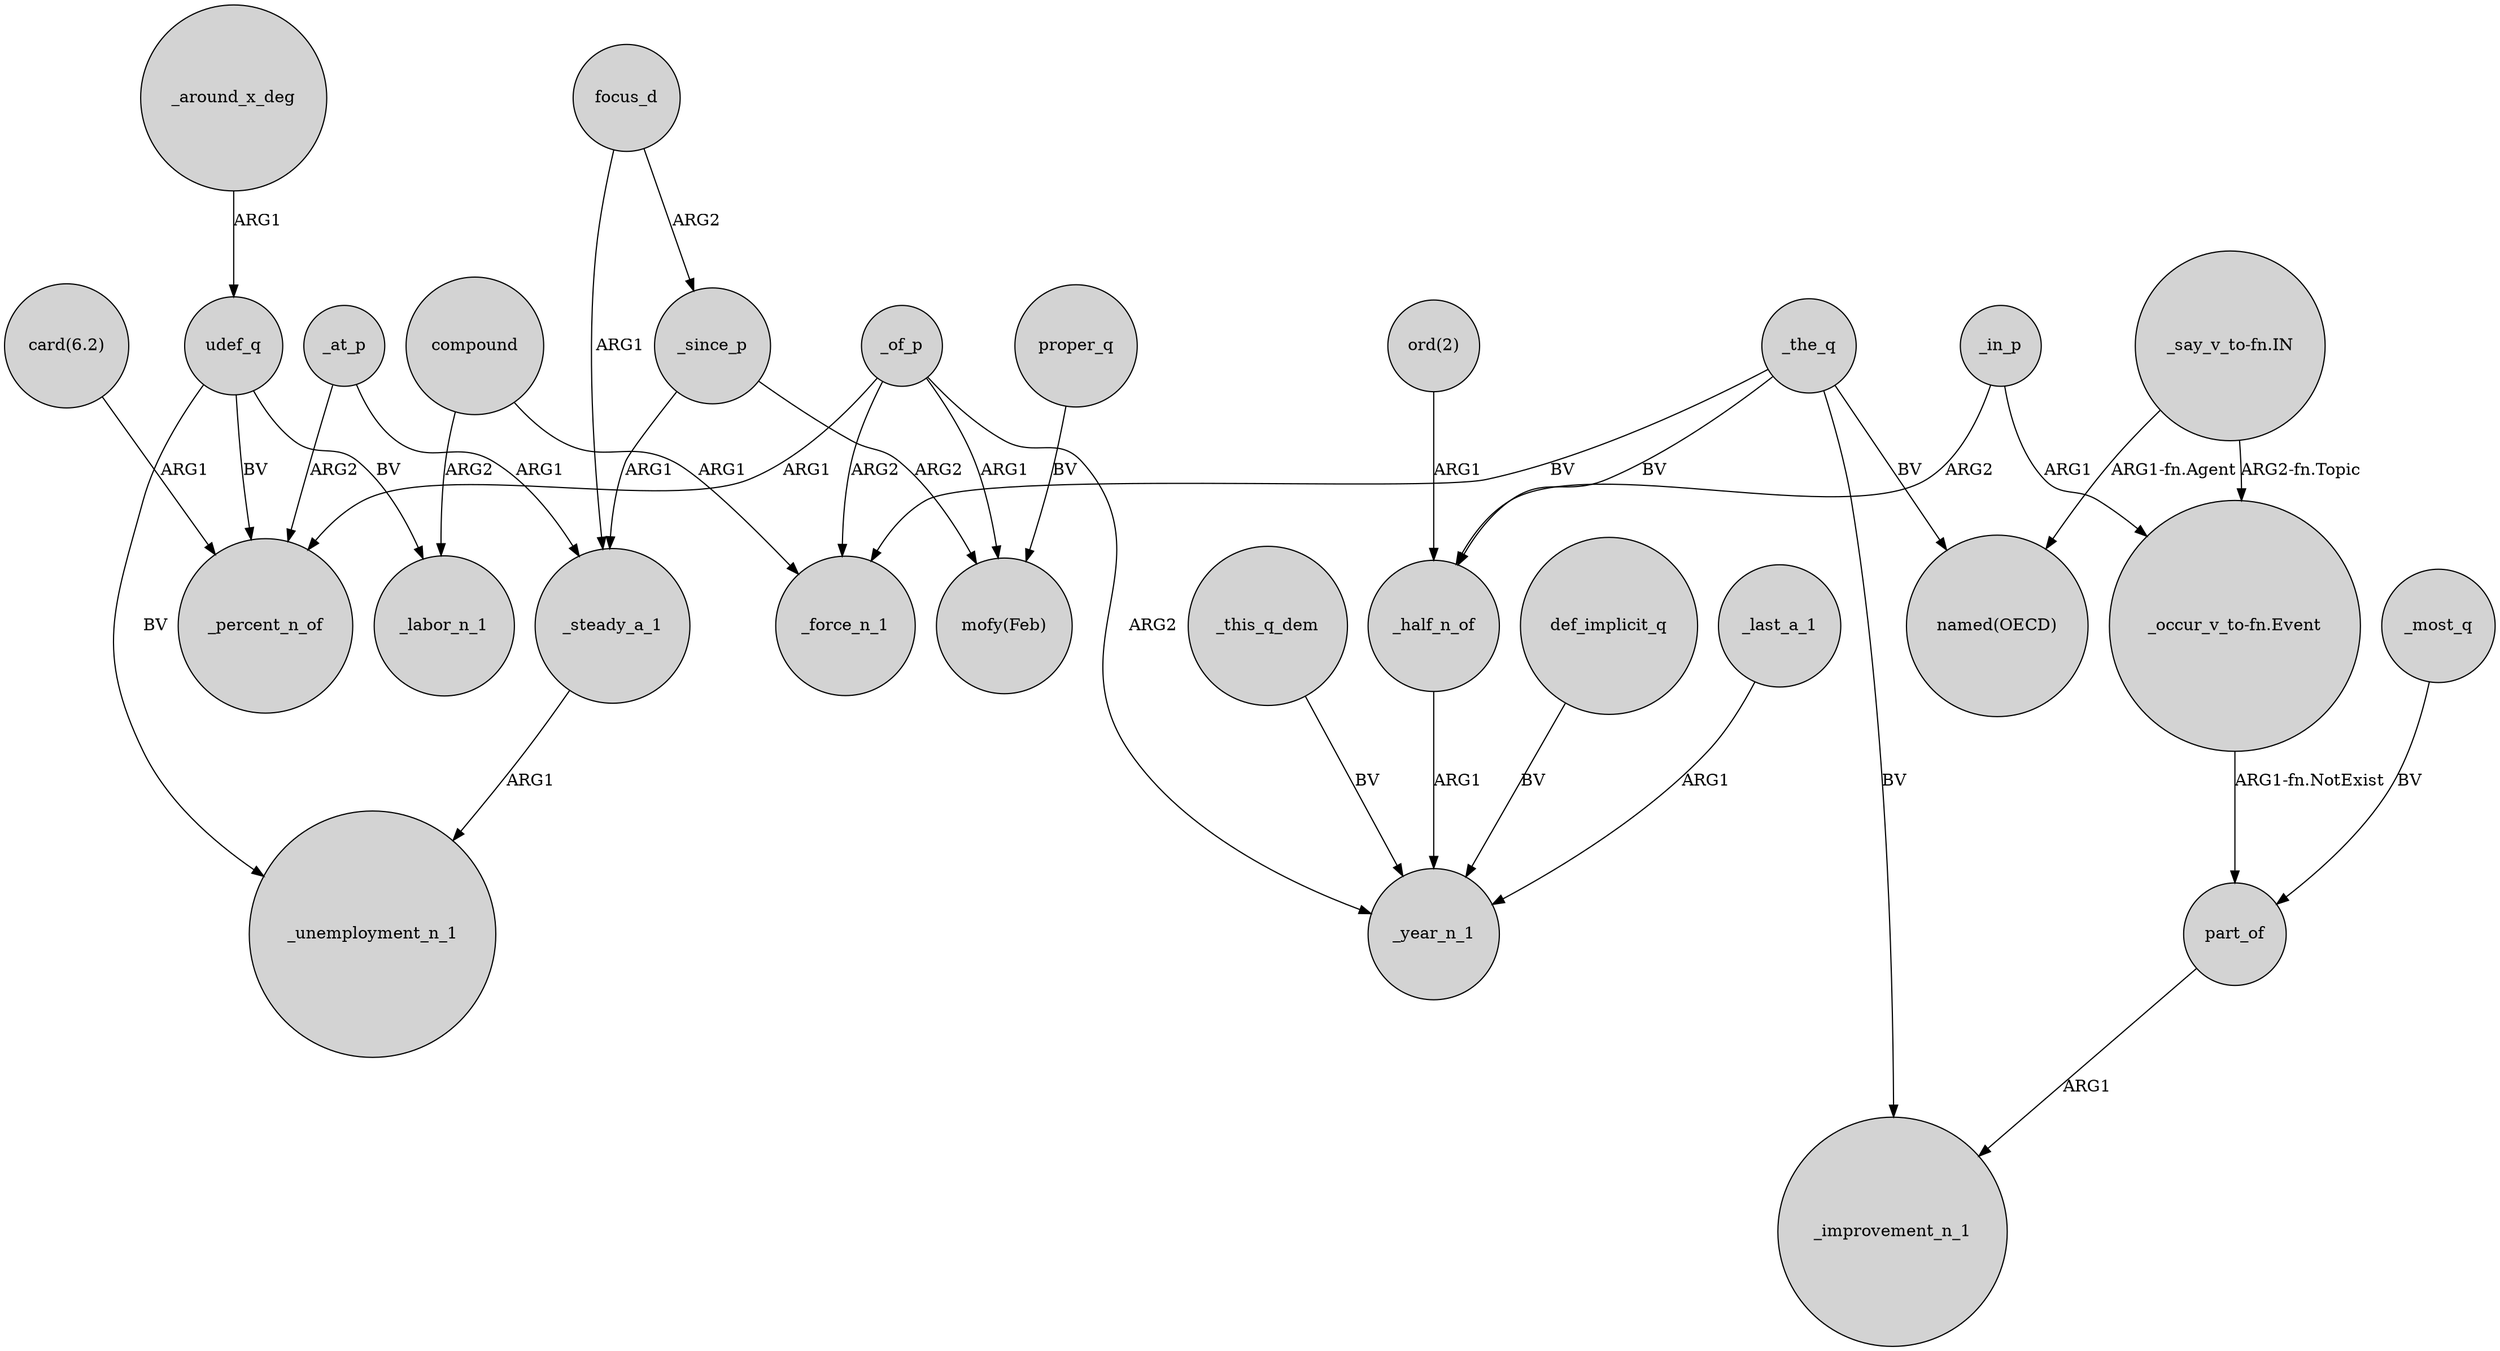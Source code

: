 digraph {
	node [shape=circle style=filled]
	focus_d -> _since_p [label=ARG2]
	def_implicit_q -> _year_n_1 [label=BV]
	_of_p -> _force_n_1 [label=ARG2]
	compound -> _force_n_1 [label=ARG1]
	_of_p -> _year_n_1 [label=ARG2]
	_the_q -> _improvement_n_1 [label=BV]
	"_say_v_to-fn.IN" -> "named(OECD)" [label="ARG1-fn.Agent"]
	compound -> _labor_n_1 [label=ARG2]
	"_say_v_to-fn.IN" -> "_occur_v_to-fn.Event" [label="ARG2-fn.Topic"]
	_the_q -> "named(OECD)" [label=BV]
	_at_p -> _steady_a_1 [label=ARG1]
	"_occur_v_to-fn.Event" -> part_of [label="ARG1-fn.NotExist"]
	_in_p -> "_occur_v_to-fn.Event" [label=ARG1]
	_since_p -> _steady_a_1 [label=ARG1]
	udef_q -> _labor_n_1 [label=BV]
	_around_x_deg -> udef_q [label=ARG1]
	part_of -> _improvement_n_1 [label=ARG1]
	udef_q -> _unemployment_n_1 [label=BV]
	_of_p -> _percent_n_of [label=ARG1]
	_steady_a_1 -> _unemployment_n_1 [label=ARG1]
	proper_q -> "mofy(Feb)" [label=BV]
	_last_a_1 -> _year_n_1 [label=ARG1]
	_of_p -> "mofy(Feb)" [label=ARG1]
	_most_q -> part_of [label=BV]
	_in_p -> _half_n_of [label=ARG2]
	_at_p -> _percent_n_of [label=ARG2]
	focus_d -> _steady_a_1 [label=ARG1]
	"card(6.2)" -> _percent_n_of [label=ARG1]
	"ord(2)" -> _half_n_of [label=ARG1]
	_the_q -> _half_n_of [label=BV]
	_half_n_of -> _year_n_1 [label=ARG1]
	udef_q -> _percent_n_of [label=BV]
	_the_q -> _force_n_1 [label=BV]
	_since_p -> "mofy(Feb)" [label=ARG2]
	_this_q_dem -> _year_n_1 [label=BV]
}
